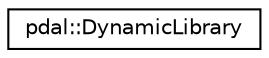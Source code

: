 digraph "Graphical Class Hierarchy"
{
  edge [fontname="Helvetica",fontsize="10",labelfontname="Helvetica",labelfontsize="10"];
  node [fontname="Helvetica",fontsize="10",shape=record];
  rankdir="LR";
  Node1 [label="pdal::DynamicLibrary",height=0.2,width=0.4,color="black", fillcolor="white", style="filled",URL="$classpdal_1_1DynamicLibrary.html"];
}
